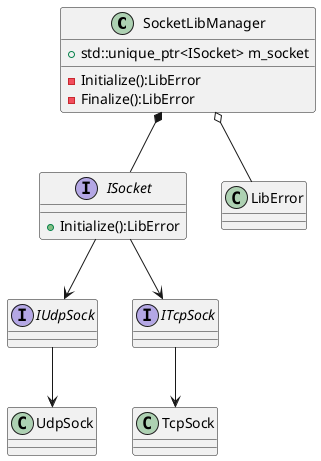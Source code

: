 @startuml SocketLib Class

class SocketLibManager{
    +std::unique_ptr<ISocket> m_socket
    -Initialize():LibError
    -Finalize():LibError
}

interface ISocket{
    +Initialize():LibError
}

interface IUdpSock{

}

class UdpSock{

}

interface ITcpSock{

}

class TcpSock{

}

IUdpSock --> UdpSock
ITcpSock --> TcpSock
ISocket --> IUdpSock
ISocket --> ITcpSock
SocketLibManager *-- ISocket
SocketLibManager o-- LibError

@enduml
